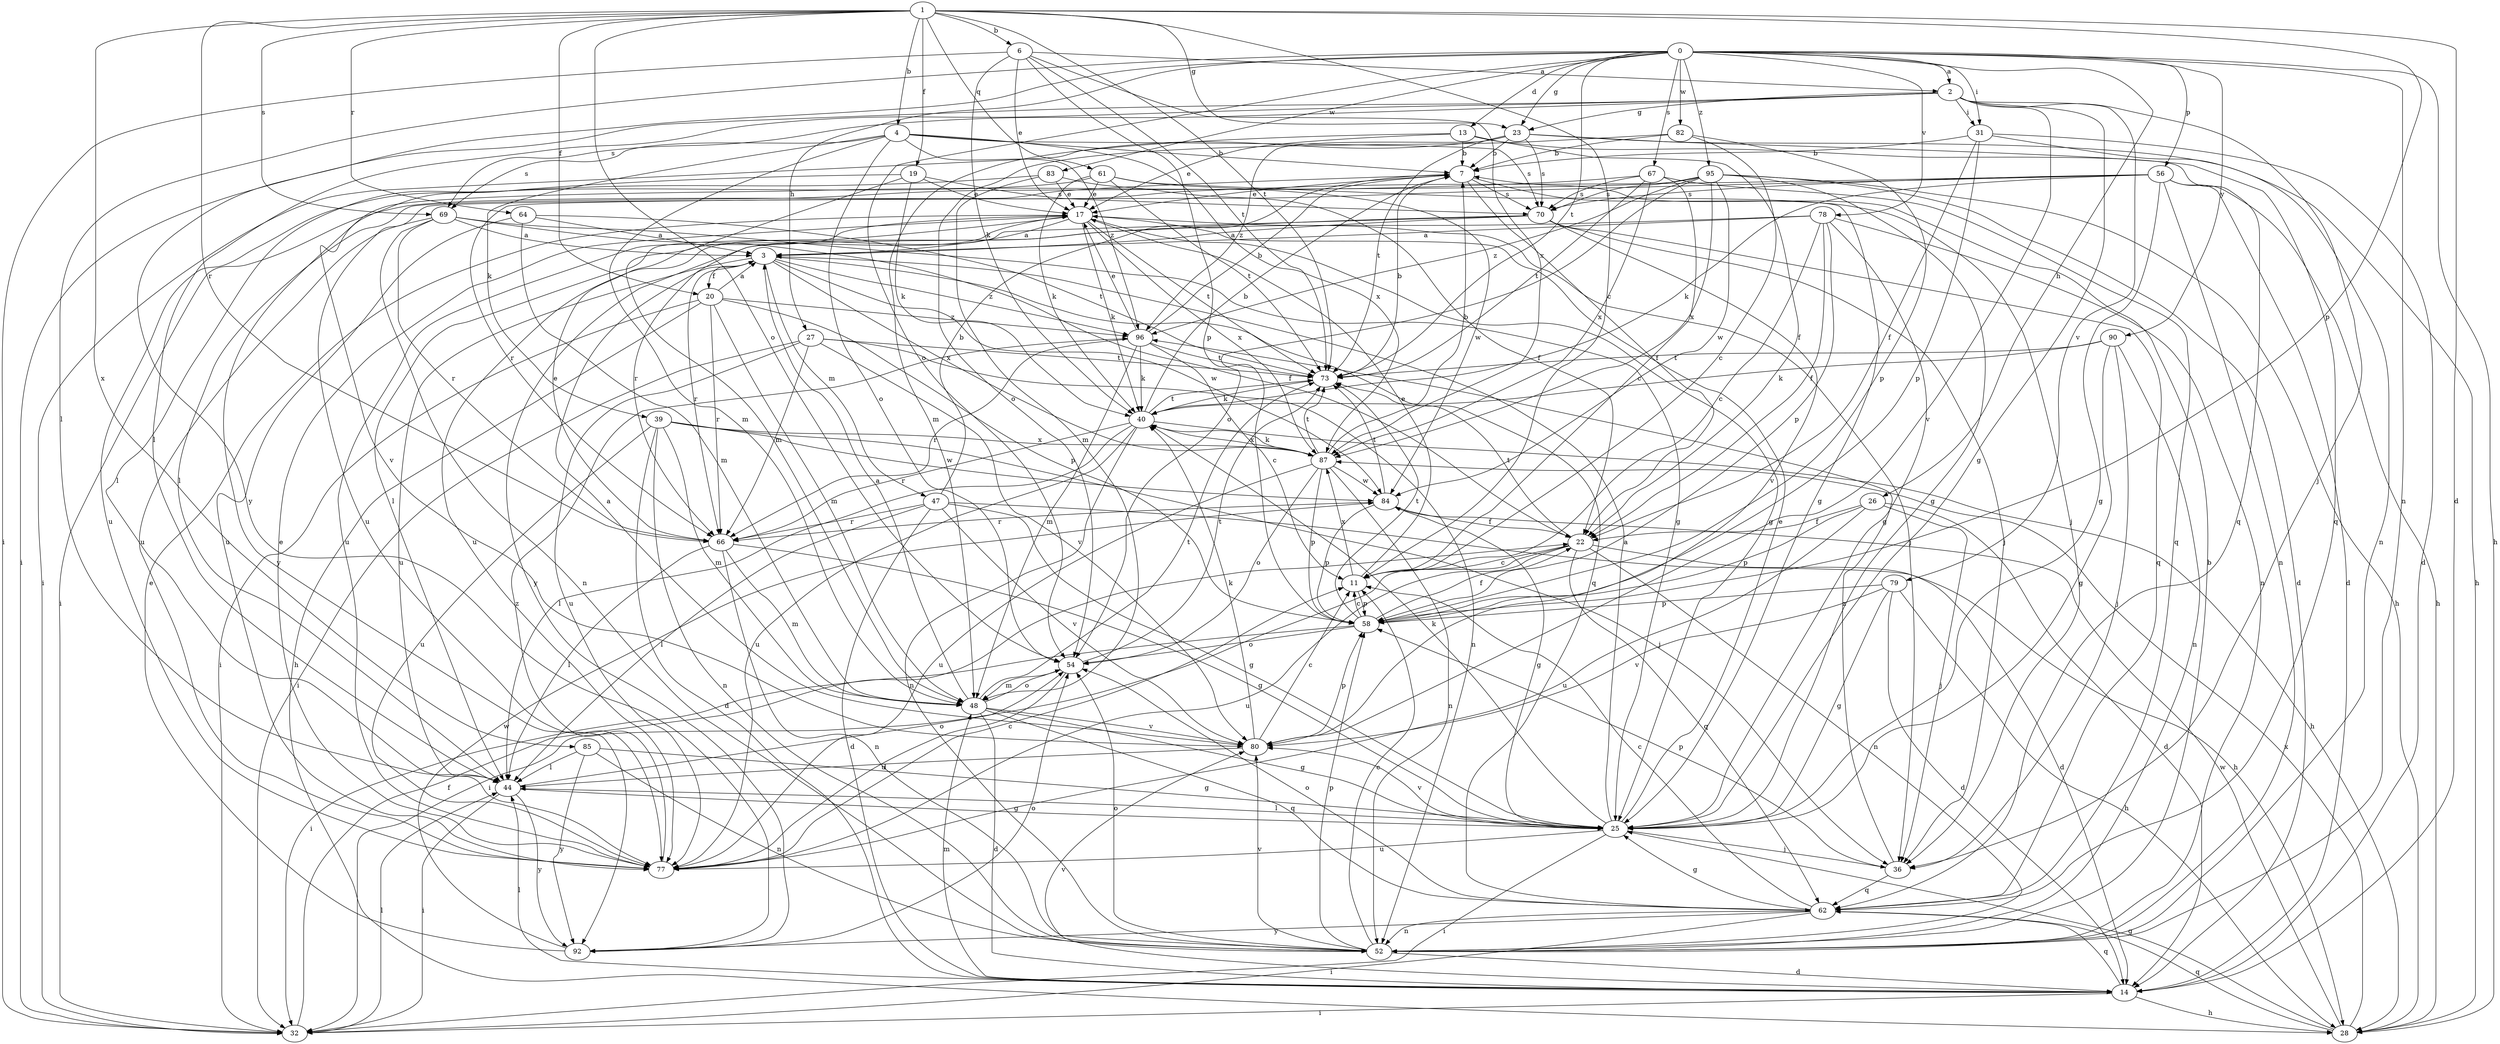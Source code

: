 strict digraph  {
0;
1;
2;
3;
4;
6;
7;
11;
13;
14;
17;
19;
20;
22;
23;
25;
26;
27;
28;
31;
32;
36;
39;
40;
44;
47;
48;
52;
54;
56;
58;
61;
62;
64;
66;
67;
69;
70;
73;
77;
78;
79;
80;
82;
83;
84;
85;
87;
90;
92;
95;
96;
0 -> 2  [label=a];
0 -> 13  [label=d];
0 -> 23  [label=g];
0 -> 26  [label=h];
0 -> 27  [label=h];
0 -> 28  [label=h];
0 -> 31  [label=i];
0 -> 44  [label=l];
0 -> 52  [label=n];
0 -> 54  [label=o];
0 -> 56  [label=p];
0 -> 67  [label=s];
0 -> 73  [label=t];
0 -> 78  [label=v];
0 -> 82  [label=w];
0 -> 83  [label=w];
0 -> 90  [label=y];
0 -> 92  [label=y];
0 -> 95  [label=z];
1 -> 4  [label=b];
1 -> 6  [label=b];
1 -> 11  [label=c];
1 -> 14  [label=d];
1 -> 19  [label=f];
1 -> 20  [label=f];
1 -> 23  [label=g];
1 -> 54  [label=o];
1 -> 58  [label=p];
1 -> 61  [label=q];
1 -> 64  [label=r];
1 -> 66  [label=r];
1 -> 69  [label=s];
1 -> 73  [label=t];
1 -> 85  [label=x];
2 -> 23  [label=g];
2 -> 25  [label=g];
2 -> 31  [label=i];
2 -> 32  [label=i];
2 -> 36  [label=j];
2 -> 44  [label=l];
2 -> 69  [label=s];
2 -> 79  [label=v];
2 -> 80  [label=v];
3 -> 20  [label=f];
3 -> 47  [label=m];
3 -> 62  [label=q];
3 -> 66  [label=r];
3 -> 77  [label=u];
3 -> 84  [label=w];
3 -> 87  [label=x];
3 -> 96  [label=z];
4 -> 7  [label=b];
4 -> 39  [label=k];
4 -> 48  [label=m];
4 -> 54  [label=o];
4 -> 69  [label=s];
4 -> 70  [label=s];
4 -> 87  [label=x];
4 -> 96  [label=z];
6 -> 2  [label=a];
6 -> 17  [label=e];
6 -> 32  [label=i];
6 -> 40  [label=k];
6 -> 58  [label=p];
6 -> 73  [label=t];
6 -> 87  [label=x];
7 -> 17  [label=e];
7 -> 22  [label=f];
7 -> 36  [label=j];
7 -> 66  [label=r];
7 -> 70  [label=s];
11 -> 17  [label=e];
11 -> 58  [label=p];
11 -> 87  [label=x];
13 -> 7  [label=b];
13 -> 17  [label=e];
13 -> 22  [label=f];
13 -> 48  [label=m];
13 -> 62  [label=q];
14 -> 28  [label=h];
14 -> 32  [label=i];
14 -> 44  [label=l];
14 -> 48  [label=m];
14 -> 62  [label=q];
14 -> 80  [label=v];
17 -> 3  [label=a];
17 -> 25  [label=g];
17 -> 36  [label=j];
17 -> 40  [label=k];
17 -> 44  [label=l];
17 -> 73  [label=t];
17 -> 77  [label=u];
17 -> 87  [label=x];
19 -> 17  [label=e];
19 -> 40  [label=k];
19 -> 48  [label=m];
19 -> 70  [label=s];
19 -> 80  [label=v];
20 -> 3  [label=a];
20 -> 28  [label=h];
20 -> 32  [label=i];
20 -> 48  [label=m];
20 -> 58  [label=p];
20 -> 66  [label=r];
20 -> 96  [label=z];
22 -> 11  [label=c];
22 -> 14  [label=d];
22 -> 32  [label=i];
22 -> 52  [label=n];
22 -> 62  [label=q];
22 -> 73  [label=t];
22 -> 77  [label=u];
23 -> 7  [label=b];
23 -> 28  [label=h];
23 -> 32  [label=i];
23 -> 62  [label=q];
23 -> 70  [label=s];
23 -> 73  [label=t];
23 -> 96  [label=z];
25 -> 3  [label=a];
25 -> 17  [label=e];
25 -> 32  [label=i];
25 -> 36  [label=j];
25 -> 40  [label=k];
25 -> 44  [label=l];
25 -> 77  [label=u];
25 -> 80  [label=v];
26 -> 14  [label=d];
26 -> 22  [label=f];
26 -> 36  [label=j];
26 -> 58  [label=p];
26 -> 77  [label=u];
27 -> 32  [label=i];
27 -> 52  [label=n];
27 -> 66  [label=r];
27 -> 73  [label=t];
27 -> 77  [label=u];
27 -> 80  [label=v];
28 -> 25  [label=g];
28 -> 62  [label=q];
28 -> 84  [label=w];
28 -> 87  [label=x];
31 -> 7  [label=b];
31 -> 14  [label=d];
31 -> 22  [label=f];
31 -> 52  [label=n];
31 -> 58  [label=p];
32 -> 22  [label=f];
32 -> 44  [label=l];
36 -> 58  [label=p];
36 -> 62  [label=q];
36 -> 96  [label=z];
39 -> 14  [label=d];
39 -> 36  [label=j];
39 -> 48  [label=m];
39 -> 52  [label=n];
39 -> 77  [label=u];
39 -> 84  [label=w];
39 -> 87  [label=x];
40 -> 7  [label=b];
40 -> 28  [label=h];
40 -> 44  [label=l];
40 -> 52  [label=n];
40 -> 66  [label=r];
40 -> 73  [label=t];
40 -> 77  [label=u];
40 -> 87  [label=x];
44 -> 25  [label=g];
44 -> 32  [label=i];
44 -> 54  [label=o];
44 -> 92  [label=y];
47 -> 7  [label=b];
47 -> 14  [label=d];
47 -> 25  [label=g];
47 -> 28  [label=h];
47 -> 44  [label=l];
47 -> 66  [label=r];
47 -> 80  [label=v];
48 -> 3  [label=a];
48 -> 14  [label=d];
48 -> 25  [label=g];
48 -> 54  [label=o];
48 -> 62  [label=q];
48 -> 73  [label=t];
48 -> 80  [label=v];
52 -> 7  [label=b];
52 -> 11  [label=c];
52 -> 14  [label=d];
52 -> 54  [label=o];
52 -> 58  [label=p];
52 -> 80  [label=v];
54 -> 48  [label=m];
54 -> 73  [label=t];
54 -> 77  [label=u];
56 -> 14  [label=d];
56 -> 25  [label=g];
56 -> 28  [label=h];
56 -> 32  [label=i];
56 -> 40  [label=k];
56 -> 52  [label=n];
56 -> 70  [label=s];
56 -> 77  [label=u];
58 -> 11  [label=c];
58 -> 22  [label=f];
58 -> 32  [label=i];
58 -> 54  [label=o];
58 -> 73  [label=t];
61 -> 17  [label=e];
61 -> 25  [label=g];
61 -> 40  [label=k];
61 -> 73  [label=t];
61 -> 77  [label=u];
61 -> 84  [label=w];
62 -> 11  [label=c];
62 -> 25  [label=g];
62 -> 32  [label=i];
62 -> 52  [label=n];
62 -> 54  [label=o];
62 -> 92  [label=y];
64 -> 3  [label=a];
64 -> 48  [label=m];
64 -> 73  [label=t];
64 -> 77  [label=u];
66 -> 17  [label=e];
66 -> 25  [label=g];
66 -> 44  [label=l];
66 -> 48  [label=m];
66 -> 52  [label=n];
67 -> 11  [label=c];
67 -> 62  [label=q];
67 -> 70  [label=s];
67 -> 73  [label=t];
67 -> 87  [label=x];
67 -> 92  [label=y];
69 -> 3  [label=a];
69 -> 22  [label=f];
69 -> 25  [label=g];
69 -> 52  [label=n];
69 -> 66  [label=r];
69 -> 77  [label=u];
70 -> 3  [label=a];
70 -> 36  [label=j];
70 -> 62  [label=q];
70 -> 66  [label=r];
70 -> 77  [label=u];
70 -> 80  [label=v];
73 -> 7  [label=b];
73 -> 40  [label=k];
77 -> 11  [label=c];
77 -> 17  [label=e];
77 -> 96  [label=z];
78 -> 3  [label=a];
78 -> 11  [label=c];
78 -> 22  [label=f];
78 -> 25  [label=g];
78 -> 52  [label=n];
78 -> 58  [label=p];
78 -> 92  [label=y];
79 -> 14  [label=d];
79 -> 25  [label=g];
79 -> 28  [label=h];
79 -> 58  [label=p];
79 -> 80  [label=v];
80 -> 3  [label=a];
80 -> 11  [label=c];
80 -> 40  [label=k];
80 -> 44  [label=l];
80 -> 58  [label=p];
82 -> 7  [label=b];
82 -> 11  [label=c];
82 -> 54  [label=o];
82 -> 58  [label=p];
83 -> 17  [label=e];
83 -> 22  [label=f];
83 -> 44  [label=l];
83 -> 48  [label=m];
84 -> 22  [label=f];
84 -> 25  [label=g];
84 -> 58  [label=p];
84 -> 66  [label=r];
84 -> 73  [label=t];
85 -> 25  [label=g];
85 -> 44  [label=l];
85 -> 52  [label=n];
85 -> 92  [label=y];
87 -> 7  [label=b];
87 -> 40  [label=k];
87 -> 52  [label=n];
87 -> 54  [label=o];
87 -> 58  [label=p];
87 -> 73  [label=t];
87 -> 77  [label=u];
87 -> 84  [label=w];
90 -> 25  [label=g];
90 -> 36  [label=j];
90 -> 40  [label=k];
90 -> 52  [label=n];
90 -> 73  [label=t];
92 -> 17  [label=e];
92 -> 54  [label=o];
92 -> 84  [label=w];
95 -> 14  [label=d];
95 -> 25  [label=g];
95 -> 28  [label=h];
95 -> 44  [label=l];
95 -> 54  [label=o];
95 -> 70  [label=s];
95 -> 84  [label=w];
95 -> 87  [label=x];
95 -> 96  [label=z];
96 -> 7  [label=b];
96 -> 11  [label=c];
96 -> 17  [label=e];
96 -> 40  [label=k];
96 -> 48  [label=m];
96 -> 66  [label=r];
96 -> 73  [label=t];
}
